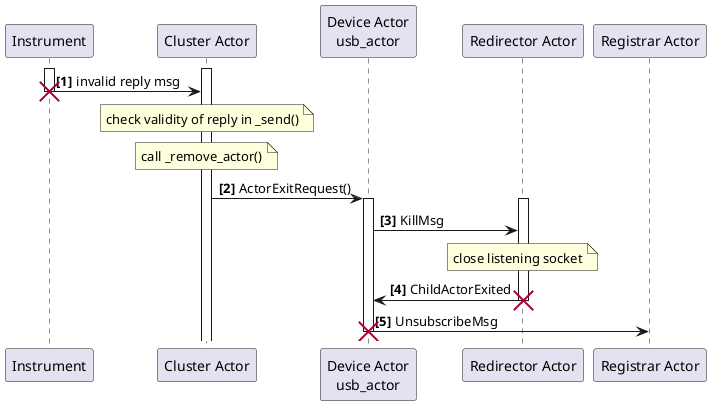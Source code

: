 @startuml
autonumber "<b>[0]"
participant "Instrument" as instr
participant "Cluster Actor" as cluster
participant "Device Actor\nusb_actor" as device_actor
participant "Redirector Actor" as redirector
participant "Registrar Actor" as registrar

activate cluster
activate instr
instr -> cluster: invalid reply msg
destroy instr
note over cluster: check validity of reply in _send()
note over cluster: call _remove_actor()
cluster -> device_actor: ActorExitRequest()
activate device_actor
activate redirector
device_actor -> redirector: KillMsg
note over redirector: close listening socket
redirector -> device_actor: ChildActorExited
destroy redirector
device_actor -> registrar: UnsubscribeMsg
destroy device_actor
@enduml
